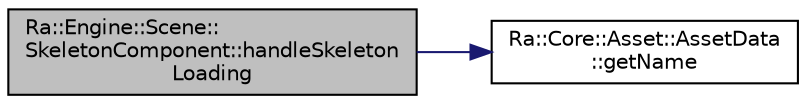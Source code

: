 digraph "Ra::Engine::Scene::SkeletonComponent::handleSkeletonLoading"
{
 // INTERACTIVE_SVG=YES
 // LATEX_PDF_SIZE
  edge [fontname="Helvetica",fontsize="10",labelfontname="Helvetica",labelfontsize="10"];
  node [fontname="Helvetica",fontsize="10",shape=record];
  rankdir="LR";
  Node1 [label="Ra::Engine::Scene::\lSkeletonComponent::handleSkeleton\lLoading",height=0.2,width=0.4,color="black", fillcolor="grey75", style="filled", fontcolor="black",tooltip="Create the skeleton from the given data."];
  Node1 -> Node2 [color="midnightblue",fontsize="10",style="solid",fontname="Helvetica"];
  Node2 [label="Ra::Core::Asset::AssetData\l::getName",height=0.2,width=0.4,color="black", fillcolor="white", style="filled",URL="$classRa_1_1Core_1_1Asset_1_1AssetData.html#a07b196379bf8e8bade0a29186bb9c25b",tooltip="Acces to the name of the asset."];
}
